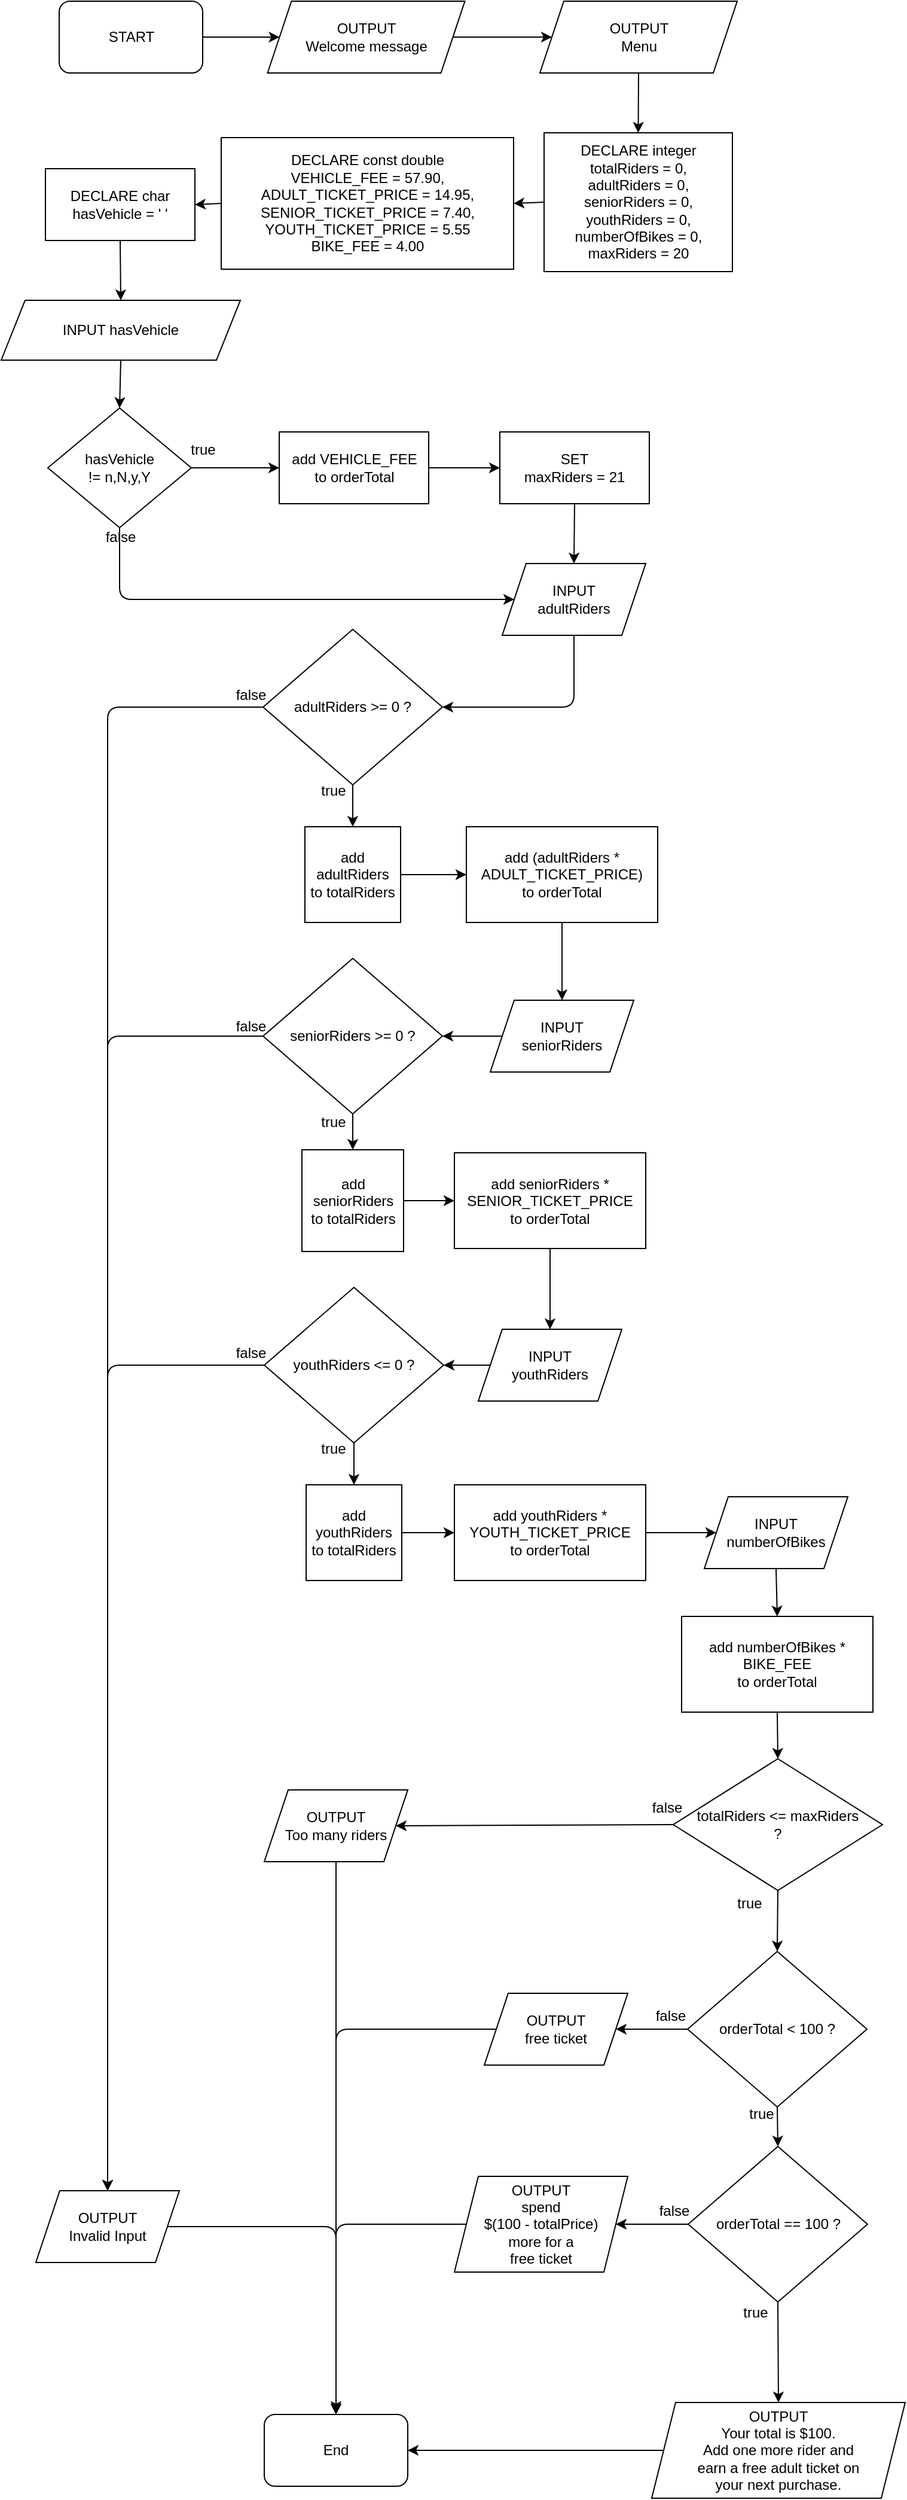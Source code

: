 <mxfile>
    <diagram id="suBbTrV76N3hTZVjXGdF" name="Page-1">
        <mxGraphModel dx="1791" dy="1623" grid="1" gridSize="10" guides="1" tooltips="1" connect="1" arrows="1" fold="1" page="1" pageScale="1" pageWidth="850" pageHeight="1100" math="0" shadow="0">
            <root>
                <mxCell id="0"/>
                <mxCell id="1" parent="0"/>
                <mxCell id="122" style="edgeStyle=none;html=1;exitX=0.5;exitY=1;exitDx=0;exitDy=0;entryX=0.5;entryY=0;entryDx=0;entryDy=0;" parent="1" source="3" target="4" edge="1">
                    <mxGeometry relative="1" as="geometry"/>
                </mxCell>
                <mxCell id="3" value="INPUT hasVehicle" style="shape=parallelogram;perimeter=parallelogramPerimeter;whiteSpace=wrap;html=1;fixedSize=1;" parent="1" vertex="1">
                    <mxGeometry x="-559" y="40" width="200" height="50" as="geometry"/>
                </mxCell>
                <mxCell id="116" style="edgeStyle=none;html=1;exitX=0.5;exitY=1;exitDx=0;exitDy=0;entryX=0;entryY=0.5;entryDx=0;entryDy=0;" parent="1" source="4" target="7" edge="1">
                    <mxGeometry relative="1" as="geometry">
                        <Array as="points">
                            <mxPoint x="-460" y="290"/>
                        </Array>
                    </mxGeometry>
                </mxCell>
                <mxCell id="121" style="edgeStyle=none;html=1;exitX=1;exitY=0.5;exitDx=0;exitDy=0;entryX=0;entryY=0.5;entryDx=0;entryDy=0;" parent="1" source="4" target="119" edge="1">
                    <mxGeometry relative="1" as="geometry"/>
                </mxCell>
                <mxCell id="4" value="hasVehicle&lt;br&gt;!= n,N,y,Y" style="rhombus;whiteSpace=wrap;html=1;" parent="1" vertex="1">
                    <mxGeometry x="-520" y="130" width="120" height="100" as="geometry"/>
                </mxCell>
                <mxCell id="158" style="edgeStyle=none;html=1;exitX=1;exitY=0.5;exitDx=0;exitDy=0;entryX=0.5;entryY=0;entryDx=0;entryDy=0;" edge="1" parent="1" source="5" target="83">
                    <mxGeometry relative="1" as="geometry">
                        <Array as="points">
                            <mxPoint x="-279" y="1650"/>
                        </Array>
                    </mxGeometry>
                </mxCell>
                <mxCell id="5" value="OUTPUT &lt;br&gt;Invalid Input" style="shape=parallelogram;perimeter=parallelogramPerimeter;whiteSpace=wrap;html=1;fixedSize=1;" parent="1" vertex="1">
                    <mxGeometry x="-530" y="1620" width="120" height="60" as="geometry"/>
                </mxCell>
                <mxCell id="56" style="edgeStyle=none;html=1;exitX=0.5;exitY=1;exitDx=0;exitDy=0;entryX=1;entryY=0.5;entryDx=0;entryDy=0;" parent="1" source="7" target="14" edge="1">
                    <mxGeometry relative="1" as="geometry">
                        <Array as="points">
                            <mxPoint x="-80" y="380"/>
                        </Array>
                    </mxGeometry>
                </mxCell>
                <mxCell id="7" value="INPUT &lt;br&gt;adultRiders" style="shape=parallelogram;perimeter=parallelogramPerimeter;whiteSpace=wrap;html=1;fixedSize=1;" parent="1" vertex="1">
                    <mxGeometry x="-140" y="260" width="120" height="60" as="geometry"/>
                </mxCell>
                <mxCell id="101" style="edgeStyle=none;html=1;exitX=1;exitY=0.5;exitDx=0;exitDy=0;entryX=0;entryY=0.5;entryDx=0;entryDy=0;" parent="1" source="13" target="60" edge="1">
                    <mxGeometry relative="1" as="geometry"/>
                </mxCell>
                <mxCell id="13" value="add adultRiders&lt;br&gt;to totalRiders" style="whiteSpace=wrap;html=1;aspect=fixed;" parent="1" vertex="1">
                    <mxGeometry x="-305" y="480" width="80" height="80" as="geometry"/>
                </mxCell>
                <mxCell id="32" style="edgeStyle=none;html=1;exitX=0.5;exitY=1;exitDx=0;exitDy=0;entryX=0.5;entryY=0;entryDx=0;entryDy=0;" parent="1" source="14" target="13" edge="1">
                    <mxGeometry relative="1" as="geometry"/>
                </mxCell>
                <mxCell id="33" style="edgeStyle=none;html=1;exitX=0;exitY=0.5;exitDx=0;exitDy=0;entryX=0.5;entryY=0;entryDx=0;entryDy=0;" parent="1" source="14" target="5" edge="1">
                    <mxGeometry relative="1" as="geometry">
                        <Array as="points">
                            <mxPoint x="-470" y="380"/>
                        </Array>
                    </mxGeometry>
                </mxCell>
                <mxCell id="14" value="adultRiders &amp;gt;= 0 ?" style="rhombus;whiteSpace=wrap;html=1;" parent="1" vertex="1">
                    <mxGeometry x="-340" y="315" width="150" height="130" as="geometry"/>
                </mxCell>
                <mxCell id="104" style="edgeStyle=none;html=1;exitX=0;exitY=0.5;exitDx=0;exitDy=0;entryX=1;entryY=0.5;entryDx=0;entryDy=0;" parent="1" source="16" target="19" edge="1">
                    <mxGeometry relative="1" as="geometry"/>
                </mxCell>
                <mxCell id="16" value="INPUT&lt;br&gt;seniorRiders" style="shape=parallelogram;perimeter=parallelogramPerimeter;whiteSpace=wrap;html=1;fixedSize=1;" parent="1" vertex="1">
                    <mxGeometry x="-150" y="625" width="120" height="60" as="geometry"/>
                </mxCell>
                <mxCell id="105" style="edgeStyle=none;html=1;exitX=1;exitY=0.5;exitDx=0;exitDy=0;entryX=0;entryY=0.5;entryDx=0;entryDy=0;" parent="1" source="18" target="61" edge="1">
                    <mxGeometry relative="1" as="geometry"/>
                </mxCell>
                <mxCell id="18" value="add seniorRiders&lt;br&gt;to totalRiders" style="whiteSpace=wrap;html=1;aspect=fixed;" parent="1" vertex="1">
                    <mxGeometry x="-307.5" y="750" width="85" height="85" as="geometry"/>
                </mxCell>
                <mxCell id="38" style="edgeStyle=none;html=1;exitX=0;exitY=0.5;exitDx=0;exitDy=0;entryX=0.5;entryY=0;entryDx=0;entryDy=0;" parent="1" source="19" target="5" edge="1">
                    <mxGeometry relative="1" as="geometry">
                        <Array as="points">
                            <mxPoint x="-470" y="655"/>
                        </Array>
                    </mxGeometry>
                </mxCell>
                <mxCell id="50" style="edgeStyle=none;html=1;exitX=0.5;exitY=1;exitDx=0;exitDy=0;entryX=0.5;entryY=0;entryDx=0;entryDy=0;" parent="1" source="19" target="18" edge="1">
                    <mxGeometry relative="1" as="geometry"/>
                </mxCell>
                <mxCell id="19" value="seniorRiders &amp;gt;= 0 ?" style="rhombus;whiteSpace=wrap;html=1;" parent="1" vertex="1">
                    <mxGeometry x="-340" y="590" width="150" height="130" as="geometry"/>
                </mxCell>
                <mxCell id="39" style="edgeStyle=none;html=1;exitX=0;exitY=0.5;exitDx=0;exitDy=0;entryX=0.5;entryY=0;entryDx=0;entryDy=0;" parent="1" source="23" target="5" edge="1">
                    <mxGeometry relative="1" as="geometry">
                        <mxPoint x="-470" y="1210.0" as="targetPoint"/>
                        <mxPoint x="-285" y="945.0" as="sourcePoint"/>
                        <Array as="points">
                            <mxPoint x="-470" y="930"/>
                        </Array>
                    </mxGeometry>
                </mxCell>
                <mxCell id="52" style="edgeStyle=none;html=1;exitX=0.5;exitY=1;exitDx=0;exitDy=0;entryX=0.5;entryY=0;entryDx=0;entryDy=0;" parent="1" source="23" target="24" edge="1">
                    <mxGeometry relative="1" as="geometry"/>
                </mxCell>
                <mxCell id="23" value="youthRiders &amp;lt;= 0 ?" style="rhombus;whiteSpace=wrap;html=1;" parent="1" vertex="1">
                    <mxGeometry x="-339" y="865" width="150" height="130" as="geometry"/>
                </mxCell>
                <mxCell id="79" style="edgeStyle=none;html=1;exitX=1;exitY=0.5;exitDx=0;exitDy=0;entryX=0;entryY=0.5;entryDx=0;entryDy=0;" parent="1" source="24" target="62" edge="1">
                    <mxGeometry relative="1" as="geometry"/>
                </mxCell>
                <mxCell id="24" value="add youthRiders&lt;br&gt;to totalRiders" style="whiteSpace=wrap;html=1;aspect=fixed;" parent="1" vertex="1">
                    <mxGeometry x="-304" y="1030" width="80" height="80" as="geometry"/>
                </mxCell>
                <mxCell id="107" style="edgeStyle=none;html=1;exitX=0;exitY=0.5;exitDx=0;exitDy=0;entryX=1;entryY=0.5;entryDx=0;entryDy=0;" parent="1" source="53" target="23" edge="1">
                    <mxGeometry relative="1" as="geometry"/>
                </mxCell>
                <mxCell id="53" value="INPUT &lt;br&gt;youthRiders" style="shape=parallelogram;perimeter=parallelogramPerimeter;whiteSpace=wrap;html=1;fixedSize=1;" parent="1" vertex="1">
                    <mxGeometry x="-160" y="900" width="120" height="60" as="geometry"/>
                </mxCell>
                <mxCell id="81" style="edgeStyle=none;html=1;exitX=0.5;exitY=1;exitDx=0;exitDy=0;entryX=0.5;entryY=0;entryDx=0;entryDy=0;" parent="1" source="54" target="64" edge="1">
                    <mxGeometry relative="1" as="geometry"/>
                </mxCell>
                <mxCell id="54" value="INPUT &lt;br&gt;numberOfBikes" style="shape=parallelogram;perimeter=parallelogramPerimeter;whiteSpace=wrap;html=1;fixedSize=1;" parent="1" vertex="1">
                    <mxGeometry x="29" y="1040" width="120" height="60" as="geometry"/>
                </mxCell>
                <mxCell id="102" style="edgeStyle=none;html=1;exitX=0.5;exitY=1;exitDx=0;exitDy=0;" parent="1" source="60" target="16" edge="1">
                    <mxGeometry relative="1" as="geometry"/>
                </mxCell>
                <mxCell id="60" value="&lt;span&gt;add (adultRiders * ADULT_TICKET_PRICE)&lt;/span&gt;&lt;br&gt;&lt;span&gt;to orderTotal&lt;/span&gt;" style="rounded=0;whiteSpace=wrap;html=1;" parent="1" vertex="1">
                    <mxGeometry x="-170" y="480" width="160" height="80" as="geometry"/>
                </mxCell>
                <mxCell id="106" style="edgeStyle=none;html=1;exitX=0.5;exitY=1;exitDx=0;exitDy=0;entryX=0.5;entryY=0;entryDx=0;entryDy=0;" parent="1" source="61" target="53" edge="1">
                    <mxGeometry relative="1" as="geometry">
                        <mxPoint x="-100" y="900" as="targetPoint"/>
                    </mxGeometry>
                </mxCell>
                <mxCell id="61" value="&lt;span&gt;add seniorRiders * SENIOR_TICKET_PRICE&lt;/span&gt;&lt;br&gt;&lt;span&gt;to orderTotal&lt;/span&gt;" style="rounded=0;whiteSpace=wrap;html=1;" parent="1" vertex="1">
                    <mxGeometry x="-180" y="752.5" width="160" height="80" as="geometry"/>
                </mxCell>
                <mxCell id="80" style="edgeStyle=none;html=1;exitX=1;exitY=0.5;exitDx=0;exitDy=0;entryX=0;entryY=0.5;entryDx=0;entryDy=0;" parent="1" source="62" target="54" edge="1">
                    <mxGeometry relative="1" as="geometry"/>
                </mxCell>
                <mxCell id="62" value="&lt;span&gt;add youthRiders * YOUTH_TICKET_PRICE&lt;/span&gt;&lt;br&gt;&lt;span&gt;to orderTotal&lt;/span&gt;" style="rounded=0;whiteSpace=wrap;html=1;" parent="1" vertex="1">
                    <mxGeometry x="-180" y="1030" width="160" height="80" as="geometry"/>
                </mxCell>
                <mxCell id="109" style="edgeStyle=none;html=1;exitX=0.5;exitY=1;exitDx=0;exitDy=0;entryX=0.5;entryY=0;entryDx=0;entryDy=0;" parent="1" source="64" target="65" edge="1">
                    <mxGeometry relative="1" as="geometry"/>
                </mxCell>
                <mxCell id="64" value="&lt;span&gt;add numberOfBikes * BIKE_FEE&lt;/span&gt;&lt;br&gt;&lt;span&gt;to orderTotal&lt;/span&gt;" style="rounded=0;whiteSpace=wrap;html=1;" parent="1" vertex="1">
                    <mxGeometry x="10" y="1140" width="160" height="80" as="geometry"/>
                </mxCell>
                <mxCell id="95" style="edgeStyle=none;html=1;exitX=0;exitY=0.5;exitDx=0;exitDy=0;entryX=1;entryY=0.5;entryDx=0;entryDy=0;" parent="1" source="65" target="66" edge="1">
                    <mxGeometry relative="1" as="geometry"/>
                </mxCell>
                <mxCell id="100" style="edgeStyle=none;html=1;exitX=0.5;exitY=1;exitDx=0;exitDy=0;entryX=0.5;entryY=0;entryDx=0;entryDy=0;" parent="1" source="65" target="76" edge="1">
                    <mxGeometry relative="1" as="geometry"/>
                </mxCell>
                <mxCell id="65" value="totalRiders &amp;lt;= maxRiders&lt;br&gt;?" style="rhombus;whiteSpace=wrap;html=1;" parent="1" vertex="1">
                    <mxGeometry x="3" y="1259" width="175" height="110" as="geometry"/>
                </mxCell>
                <mxCell id="94" style="edgeStyle=none;html=1;exitX=0.5;exitY=1;exitDx=0;exitDy=0;entryX=0.5;entryY=0;entryDx=0;entryDy=0;" parent="1" source="66" target="83" edge="1">
                    <mxGeometry relative="1" as="geometry"/>
                </mxCell>
                <mxCell id="66" value="OUTPUT&lt;br&gt;Too many riders" style="shape=parallelogram;perimeter=parallelogramPerimeter;whiteSpace=wrap;html=1;fixedSize=1;" parent="1" vertex="1">
                    <mxGeometry x="-339" y="1285" width="120" height="60" as="geometry"/>
                </mxCell>
                <mxCell id="96" style="edgeStyle=none;html=1;exitX=0;exitY=0.5;exitDx=0;exitDy=0;entryX=0.5;entryY=0;entryDx=0;entryDy=0;" parent="1" source="75" target="83" edge="1">
                    <mxGeometry relative="1" as="geometry">
                        <Array as="points">
                            <mxPoint x="-279" y="1485"/>
                        </Array>
                    </mxGeometry>
                </mxCell>
                <mxCell id="75" value="OUTPUT&lt;br&gt;free ticket" style="shape=parallelogram;perimeter=parallelogramPerimeter;whiteSpace=wrap;html=1;fixedSize=1;" parent="1" vertex="1">
                    <mxGeometry x="-155" y="1455" width="120" height="60" as="geometry"/>
                </mxCell>
                <mxCell id="93" style="edgeStyle=none;html=1;exitX=0;exitY=0.5;exitDx=0;exitDy=0;entryX=1;entryY=0.5;entryDx=0;entryDy=0;" parent="1" source="76" target="75" edge="1">
                    <mxGeometry relative="1" as="geometry"/>
                </mxCell>
                <mxCell id="154" style="edgeStyle=none;html=1;exitX=0.5;exitY=1;exitDx=0;exitDy=0;entryX=0.5;entryY=0;entryDx=0;entryDy=0;" edge="1" parent="1" source="76" target="153">
                    <mxGeometry relative="1" as="geometry"/>
                </mxCell>
                <mxCell id="76" value="orderTotal &amp;lt; 100 ?" style="rhombus;whiteSpace=wrap;html=1;" parent="1" vertex="1">
                    <mxGeometry x="15" y="1420" width="150" height="130" as="geometry"/>
                </mxCell>
                <mxCell id="173" style="edgeStyle=none;html=1;exitX=0;exitY=0.5;exitDx=0;exitDy=0;" edge="1" parent="1" source="82" target="83">
                    <mxGeometry relative="1" as="geometry"/>
                </mxCell>
                <mxCell id="82" value="OUTPUT &lt;br&gt;Your total is $100.&lt;br&gt;Add one more rider and &lt;br&gt;earn a free adult ticket on &lt;br&gt;your next purchase." style="shape=parallelogram;perimeter=parallelogramPerimeter;whiteSpace=wrap;html=1;fixedSize=1;" parent="1" vertex="1">
                    <mxGeometry x="-15" y="1797" width="212" height="80" as="geometry"/>
                </mxCell>
                <mxCell id="83" value="End" style="rounded=1;whiteSpace=wrap;html=1;" parent="1" vertex="1">
                    <mxGeometry x="-339" y="1807" width="120" height="60" as="geometry"/>
                </mxCell>
                <mxCell id="112" style="edgeStyle=none;html=1;exitX=0.5;exitY=1;exitDx=0;exitDy=0;entryX=0.5;entryY=0;entryDx=0;entryDy=0;" parent="1" source="110" target="7" edge="1">
                    <mxGeometry relative="1" as="geometry"/>
                </mxCell>
                <mxCell id="110" value="SET&lt;br&gt;maxRiders = 21" style="rounded=0;whiteSpace=wrap;html=1;" parent="1" vertex="1">
                    <mxGeometry x="-142" y="150" width="125" height="60" as="geometry"/>
                </mxCell>
                <mxCell id="170" style="edgeStyle=none;html=1;exitX=0;exitY=0.5;exitDx=0;exitDy=0;entryX=1;entryY=0.5;entryDx=0;entryDy=0;" edge="1" parent="1" source="118" target="131">
                    <mxGeometry relative="1" as="geometry"/>
                </mxCell>
                <mxCell id="118" value="DECLARE integer&lt;br&gt;totalRiders = 0,&lt;br&gt;adultRiders = 0,&lt;br&gt;seniorRiders = 0,&lt;br&gt;youthRiders = 0,&lt;br&gt;numberOfBikes = 0,&lt;br&gt;maxRiders = 20" style="rounded=0;whiteSpace=wrap;html=1;" parent="1" vertex="1">
                    <mxGeometry x="-105" y="-100" width="157.5" height="116" as="geometry"/>
                </mxCell>
                <mxCell id="120" style="edgeStyle=none;html=1;exitX=1;exitY=0.5;exitDx=0;exitDy=0;entryX=0;entryY=0.5;entryDx=0;entryDy=0;" parent="1" source="119" target="110" edge="1">
                    <mxGeometry relative="1" as="geometry"/>
                </mxCell>
                <mxCell id="119" value="add VEHICLE_FEE &lt;br&gt;to orderTotal" style="rounded=0;whiteSpace=wrap;html=1;" parent="1" vertex="1">
                    <mxGeometry x="-326.5" y="150" width="125" height="60" as="geometry"/>
                </mxCell>
                <mxCell id="172" style="edgeStyle=none;html=1;exitX=0.5;exitY=1;exitDx=0;exitDy=0;entryX=0.5;entryY=0;entryDx=0;entryDy=0;" edge="1" parent="1" source="129" target="3">
                    <mxGeometry relative="1" as="geometry"/>
                </mxCell>
                <mxCell id="129" value="DECLARE char&lt;br&gt;hasVehicle = ' '" style="rounded=0;whiteSpace=wrap;html=1;" parent="1" vertex="1">
                    <mxGeometry x="-522" y="-70" width="125" height="60" as="geometry"/>
                </mxCell>
                <mxCell id="171" style="edgeStyle=none;html=1;exitX=0;exitY=0.5;exitDx=0;exitDy=0;entryX=1;entryY=0.5;entryDx=0;entryDy=0;" edge="1" parent="1" source="131" target="129">
                    <mxGeometry relative="1" as="geometry"/>
                </mxCell>
                <mxCell id="131" value="DECLARE const double&lt;br&gt;VEHICLE_FEE = 57.90, &lt;br&gt;ADULT_TICKET_PRICE = 14.95,&lt;br&gt;SENIOR_TICKET_PRICE = 7.40,&lt;br&gt;YOUTH_TICKET_PRICE = 5.55&lt;br&gt;BIKE_FEE = 4.00" style="rounded=0;whiteSpace=wrap;html=1;" vertex="1" parent="1">
                    <mxGeometry x="-375" y="-96" width="244.5" height="110" as="geometry"/>
                </mxCell>
                <mxCell id="167" style="edgeStyle=none;html=1;exitX=1;exitY=0.5;exitDx=0;exitDy=0;" edge="1" parent="1" source="138" target="139">
                    <mxGeometry relative="1" as="geometry"/>
                </mxCell>
                <mxCell id="138" value="START" style="rounded=1;whiteSpace=wrap;html=1;" vertex="1" parent="1">
                    <mxGeometry x="-510.5" y="-210" width="120" height="60" as="geometry"/>
                </mxCell>
                <mxCell id="168" style="edgeStyle=none;html=1;exitX=1;exitY=0.5;exitDx=0;exitDy=0;" edge="1" parent="1" source="139" target="140">
                    <mxGeometry relative="1" as="geometry"/>
                </mxCell>
                <mxCell id="139" value="OUTPUT&lt;br&gt;Welcome message" style="shape=parallelogram;perimeter=parallelogramPerimeter;whiteSpace=wrap;html=1;fixedSize=1;" vertex="1" parent="1">
                    <mxGeometry x="-336.25" y="-210" width="165" height="60" as="geometry"/>
                </mxCell>
                <mxCell id="169" style="edgeStyle=none;html=1;exitX=0.5;exitY=1;exitDx=0;exitDy=0;entryX=0.5;entryY=0;entryDx=0;entryDy=0;" edge="1" parent="1" source="140" target="118">
                    <mxGeometry relative="1" as="geometry"/>
                </mxCell>
                <mxCell id="140" value="OUTPUT&lt;br&gt;Menu" style="shape=parallelogram;perimeter=parallelogramPerimeter;whiteSpace=wrap;html=1;fixedSize=1;" vertex="1" parent="1">
                    <mxGeometry x="-108.5" y="-210" width="165" height="60" as="geometry"/>
                </mxCell>
                <mxCell id="141" value="true" style="text;html=1;strokeColor=none;fillColor=none;align=center;verticalAlign=middle;whiteSpace=wrap;rounded=0;" vertex="1" parent="1">
                    <mxGeometry x="-420" y="150" width="60" height="30" as="geometry"/>
                </mxCell>
                <mxCell id="142" value="false" style="text;html=1;strokeColor=none;fillColor=none;align=center;verticalAlign=middle;whiteSpace=wrap;rounded=0;" vertex="1" parent="1">
                    <mxGeometry x="-489" y="223" width="60" height="30" as="geometry"/>
                </mxCell>
                <mxCell id="143" value="false" style="text;html=1;strokeColor=none;fillColor=none;align=center;verticalAlign=middle;whiteSpace=wrap;rounded=0;" vertex="1" parent="1">
                    <mxGeometry x="-380" y="355" width="60" height="30" as="geometry"/>
                </mxCell>
                <mxCell id="144" value="true" style="text;html=1;strokeColor=none;fillColor=none;align=center;verticalAlign=middle;whiteSpace=wrap;rounded=0;" vertex="1" parent="1">
                    <mxGeometry x="-311" y="435" width="60" height="30" as="geometry"/>
                </mxCell>
                <mxCell id="145" value="false" style="text;html=1;strokeColor=none;fillColor=none;align=center;verticalAlign=middle;whiteSpace=wrap;rounded=0;" vertex="1" parent="1">
                    <mxGeometry x="-380" y="632" width="60" height="30" as="geometry"/>
                </mxCell>
                <mxCell id="146" value="true" style="text;html=1;strokeColor=none;fillColor=none;align=center;verticalAlign=middle;whiteSpace=wrap;rounded=0;" vertex="1" parent="1">
                    <mxGeometry x="-311" y="712" width="60" height="30" as="geometry"/>
                </mxCell>
                <mxCell id="147" value="false" style="text;html=1;strokeColor=none;fillColor=none;align=center;verticalAlign=middle;whiteSpace=wrap;rounded=0;" vertex="1" parent="1">
                    <mxGeometry x="-380" y="905" width="60" height="30" as="geometry"/>
                </mxCell>
                <mxCell id="148" value="true" style="text;html=1;strokeColor=none;fillColor=none;align=center;verticalAlign=middle;whiteSpace=wrap;rounded=0;" vertex="1" parent="1">
                    <mxGeometry x="-311" y="985" width="60" height="30" as="geometry"/>
                </mxCell>
                <mxCell id="149" value="false" style="text;html=1;strokeColor=none;fillColor=none;align=center;verticalAlign=middle;whiteSpace=wrap;rounded=0;" vertex="1" parent="1">
                    <mxGeometry x="-32" y="1285" width="60" height="30" as="geometry"/>
                </mxCell>
                <mxCell id="150" value="true" style="text;html=1;strokeColor=none;fillColor=none;align=center;verticalAlign=middle;whiteSpace=wrap;rounded=0;" vertex="1" parent="1">
                    <mxGeometry x="37" y="1365" width="60" height="30" as="geometry"/>
                </mxCell>
                <mxCell id="151" value="false" style="text;html=1;strokeColor=none;fillColor=none;align=center;verticalAlign=middle;whiteSpace=wrap;rounded=0;" vertex="1" parent="1">
                    <mxGeometry x="-29" y="1459" width="60" height="30" as="geometry"/>
                </mxCell>
                <mxCell id="152" value="true" style="text;html=1;strokeColor=none;fillColor=none;align=center;verticalAlign=middle;whiteSpace=wrap;rounded=0;" vertex="1" parent="1">
                    <mxGeometry x="47" y="1541" width="60" height="30" as="geometry"/>
                </mxCell>
                <mxCell id="164" style="edgeStyle=none;html=1;exitX=0;exitY=0.5;exitDx=0;exitDy=0;entryX=1;entryY=0.5;entryDx=0;entryDy=0;" edge="1" parent="1" source="153" target="162">
                    <mxGeometry relative="1" as="geometry"/>
                </mxCell>
                <mxCell id="166" style="edgeStyle=none;html=1;exitX=0.5;exitY=1;exitDx=0;exitDy=0;entryX=0.5;entryY=0;entryDx=0;entryDy=0;" edge="1" parent="1" source="153" target="82">
                    <mxGeometry relative="1" as="geometry"/>
                </mxCell>
                <mxCell id="153" value="orderTotal == 100 ?" style="rhombus;whiteSpace=wrap;html=1;" vertex="1" parent="1">
                    <mxGeometry x="15.5" y="1583" width="150" height="130" as="geometry"/>
                </mxCell>
                <mxCell id="160" value="true" style="text;html=1;strokeColor=none;fillColor=none;align=center;verticalAlign=middle;whiteSpace=wrap;rounded=0;" vertex="1" parent="1">
                    <mxGeometry x="42" y="1707" width="60" height="30" as="geometry"/>
                </mxCell>
                <mxCell id="165" style="edgeStyle=none;html=1;entryX=0.5;entryY=0;entryDx=0;entryDy=0;" edge="1" parent="1">
                    <mxGeometry relative="1" as="geometry">
                        <mxPoint x="-170" y="1648" as="sourcePoint"/>
                        <mxPoint x="-279" y="1805" as="targetPoint"/>
                        <Array as="points">
                            <mxPoint x="-279" y="1648"/>
                        </Array>
                    </mxGeometry>
                </mxCell>
                <mxCell id="162" value="OUTPUT &lt;br&gt;spend&lt;br&gt;$(100 - totalPrice)&lt;br&gt;more for a&lt;br&gt;free ticket" style="shape=parallelogram;perimeter=parallelogramPerimeter;whiteSpace=wrap;html=1;fixedSize=1;" vertex="1" parent="1">
                    <mxGeometry x="-180" y="1608" width="145" height="80" as="geometry"/>
                </mxCell>
                <mxCell id="175" value="false" style="text;html=1;strokeColor=none;fillColor=none;align=center;verticalAlign=middle;whiteSpace=wrap;rounded=0;" vertex="1" parent="1">
                    <mxGeometry x="-26" y="1622" width="60" height="30" as="geometry"/>
                </mxCell>
            </root>
        </mxGraphModel>
    </diagram>
</mxfile>